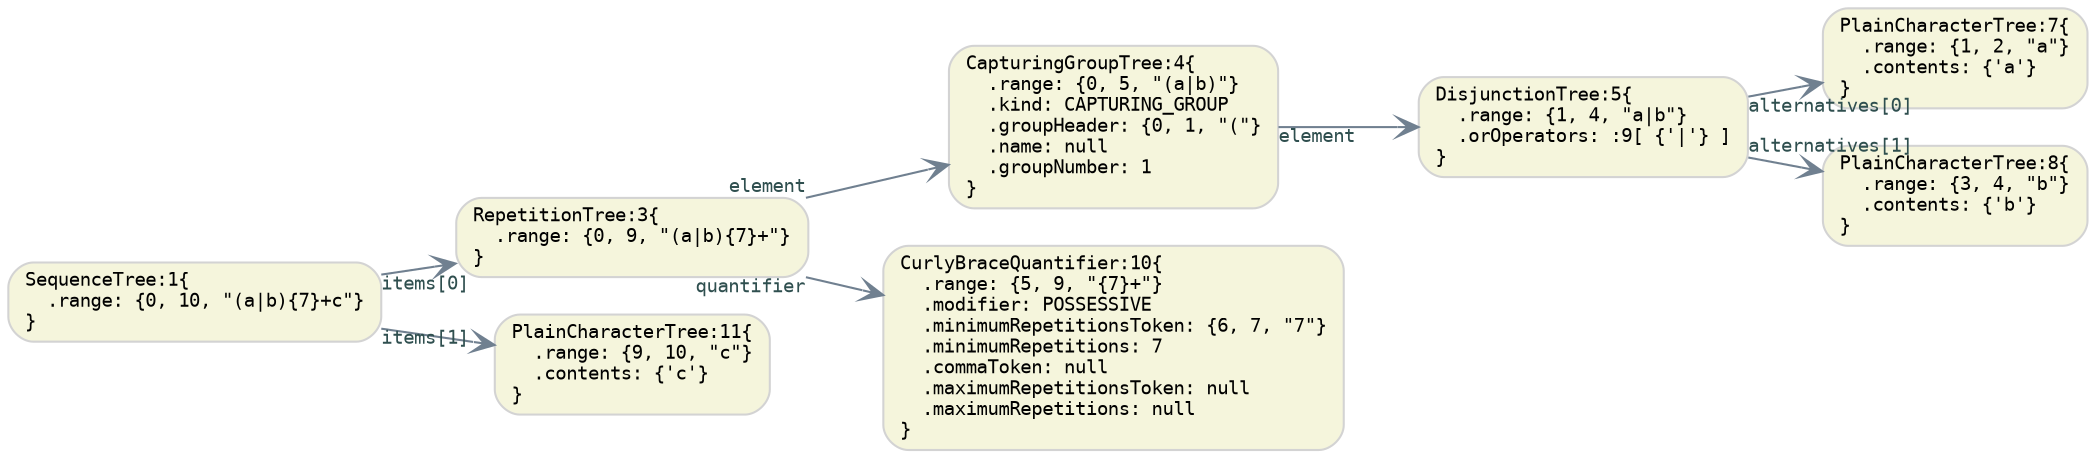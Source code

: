 digraph G {
  rankdir=LR;
  graph [fontname="Monospace", fontsize="11"]

  // default nodes
  node [fontname="Monospace", fontsize= "9", shape="box", style="rounded,filled", color="LightGray", fillcolor="Beige", fixedsize="false", width="0.75"]
  1[ label="SequenceTree:1\{\l  .range: \{0, 10, \"(a|b)\{7\}+c\"\}\l\}\l" ]
  3[ label="RepetitionTree:3\{\l  .range: \{0, 9, \"(a|b)\{7\}+\"\}\l\}\l" ]
  4[ label="CapturingGroupTree:4\{\l  .range: \{0, 5, \"(a|b)\"\}\l  .kind: CAPTURING_GROUP\l  .groupHeader: \{0, 1, \"(\"\}\l  .name: null\l  .groupNumber: 1\l\}\l" ]
  5[ label="DisjunctionTree:5\{\l  .range: \{1, 4, \"a|b\"\}\l  .orOperators: :9[ \{'|'\} ]\l\}\l" ]
  7[ label="PlainCharacterTree:7\{\l  .range: \{1, 2, \"a\"\}\l  .contents: \{'a'\}\l\}\l" ]
  8[ label="PlainCharacterTree:8\{\l  .range: \{3, 4, \"b\"\}\l  .contents: \{'b'\}\l\}\l" ]
  10[ label="CurlyBraceQuantifier:10\{\l  .range: \{5, 9, \"\{7\}+\"\}\l  .modifier: POSSESSIVE\l  .minimumRepetitionsToken: \{6, 7, \"7\"\}\l  .minimumRepetitions: 7\l  .commaToken: null\l  .maximumRepetitionsToken: null\l  .maximumRepetitions: null\l\}\l" ]
  11[ label="PlainCharacterTree:11\{\l  .range: \{9, 10, \"c\"\}\l  .contents: \{'c'\}\l\}\l" ]

  // default edges
  edge [fontname="Monospace", fontsize="9", style="solid", color="SlateGray", fontcolor="DarkSlateGray", arrowhead="vee", arrowtail="none", dir="both"]
  5 -> 7 [ label="",  taillabel="alternatives[0]" ]
  5 -> 8 [ label="",  taillabel="alternatives[1]" ]
  4 -> 5 [ label="",  taillabel="element" ]
  3 -> 4 [ label="",  taillabel="element" ]
  3 -> 10 [ label="",  taillabel="quantifier" ]
  1 -> 3 [ label="",  taillabel="items[0]" ]
  1 -> 11 [ label="",  taillabel="items[1]" ]
}
